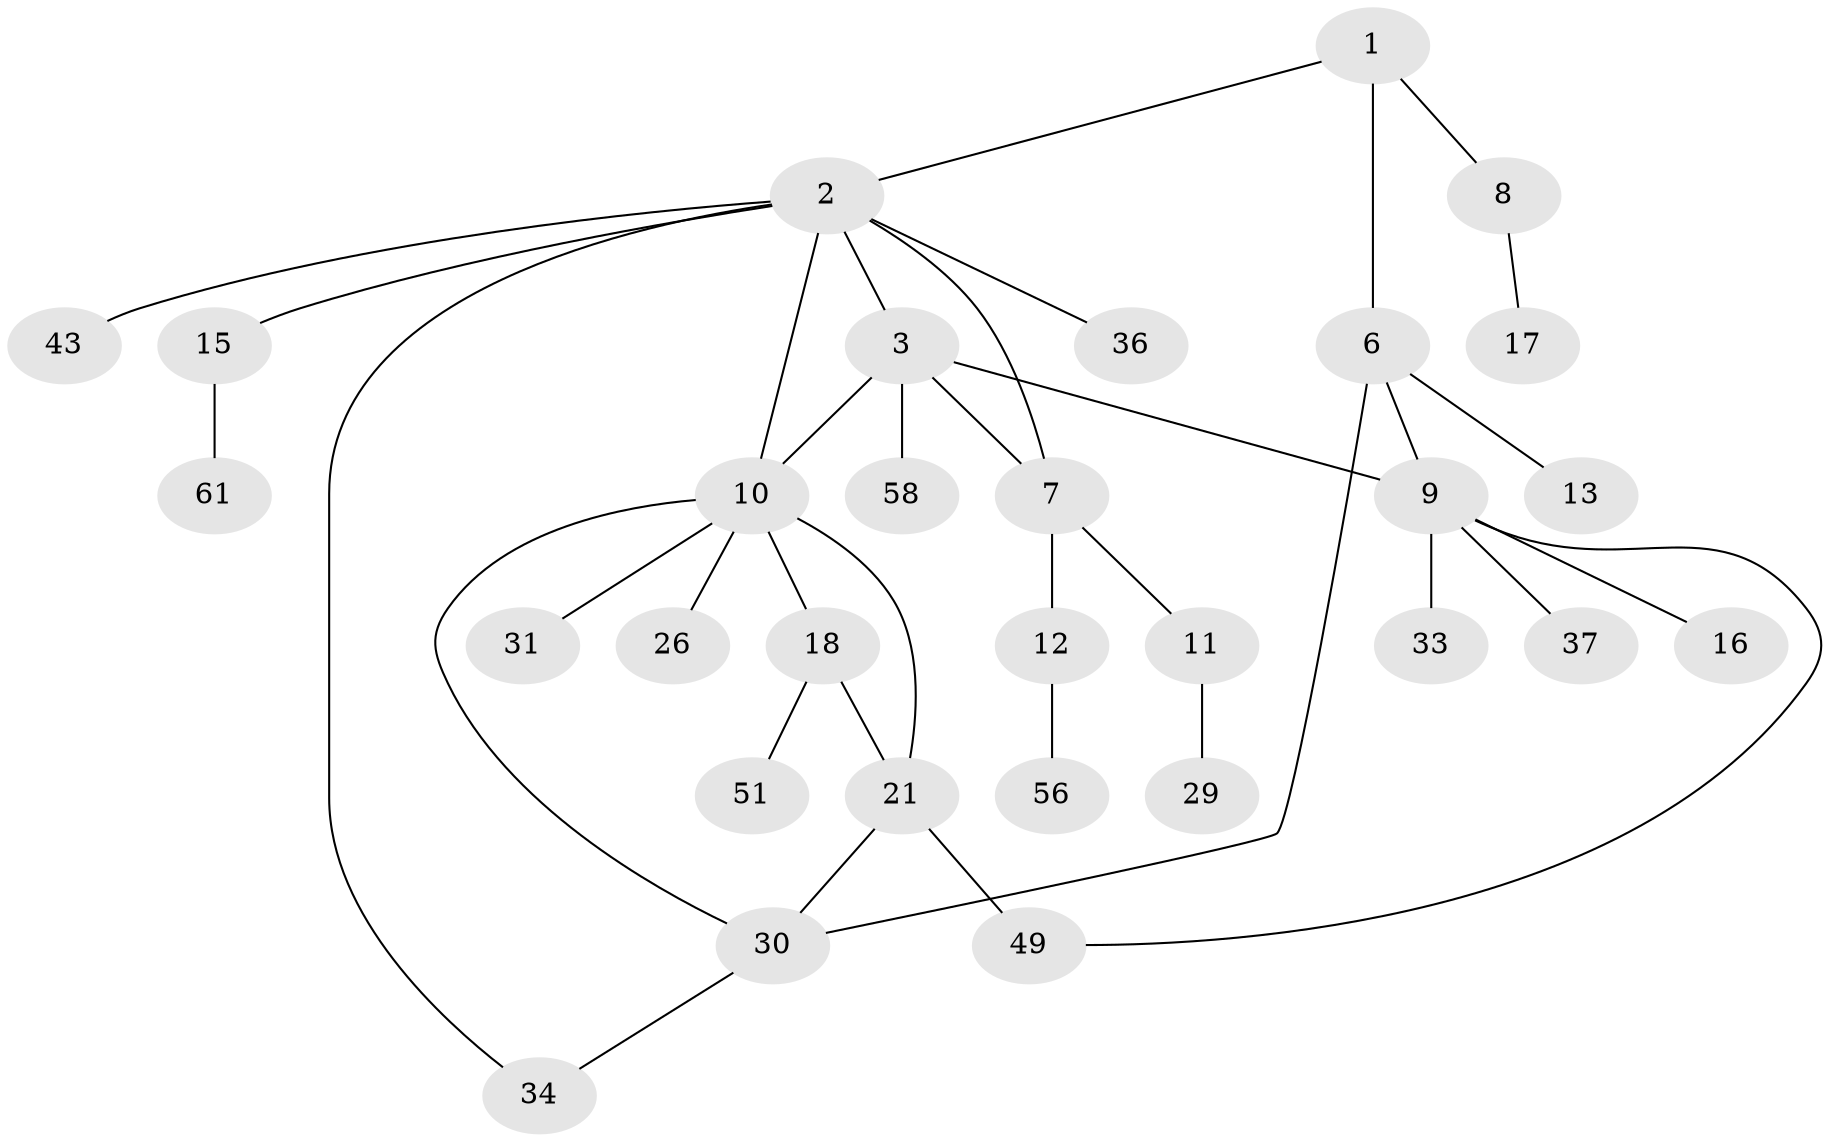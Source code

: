 // original degree distribution, {5: 0.04918032786885246, 12: 0.01639344262295082, 6: 0.01639344262295082, 3: 0.14754098360655737, 2: 0.29508196721311475, 4: 0.04918032786885246, 7: 0.01639344262295082, 1: 0.4098360655737705}
// Generated by graph-tools (version 1.1) at 2025/13/03/09/25 04:13:27]
// undirected, 30 vertices, 37 edges
graph export_dot {
graph [start="1"]
  node [color=gray90,style=filled];
  1 [super="+35+60"];
  2 [super="+20+42+41+32+25+5"];
  3 [super="+53+48+4"];
  6;
  7 [super="+38"];
  8;
  9 [super="+40+19+23"];
  10 [super="+14"];
  11;
  12;
  13 [super="+57"];
  15 [super="+45+24"];
  16;
  17;
  18 [super="+39"];
  21;
  26;
  29;
  30 [super="+55"];
  31;
  33;
  34;
  36;
  37;
  43 [super="+46"];
  49 [super="+52"];
  51;
  56;
  58;
  61;
  1 -- 2;
  1 -- 6;
  1 -- 8;
  2 -- 3;
  2 -- 10;
  2 -- 15;
  2 -- 36;
  2 -- 43;
  2 -- 34;
  2 -- 7;
  3 -- 9 [weight=2];
  3 -- 10;
  3 -- 7;
  3 -- 58;
  6 -- 13;
  6 -- 30;
  6 -- 9;
  7 -- 11;
  7 -- 12;
  8 -- 17;
  9 -- 16;
  9 -- 37;
  9 -- 49;
  9 -- 33;
  10 -- 30;
  10 -- 31;
  10 -- 26;
  10 -- 18;
  10 -- 21;
  11 -- 29;
  12 -- 56;
  15 -- 61;
  18 -- 21;
  18 -- 51;
  21 -- 49;
  21 -- 30;
  30 -- 34;
}
